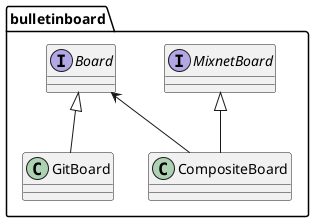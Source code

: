 @startuml bulletinboard
package "bulletinboard" {
    interface MixnetBoard
    interface Board
    class CompositeBoard
    class GitBoard
    
    MixnetBoard <|-- CompositeBoard
    Board <-- CompositeBoard 
    Board <|-- GitBoard
}
@enduml